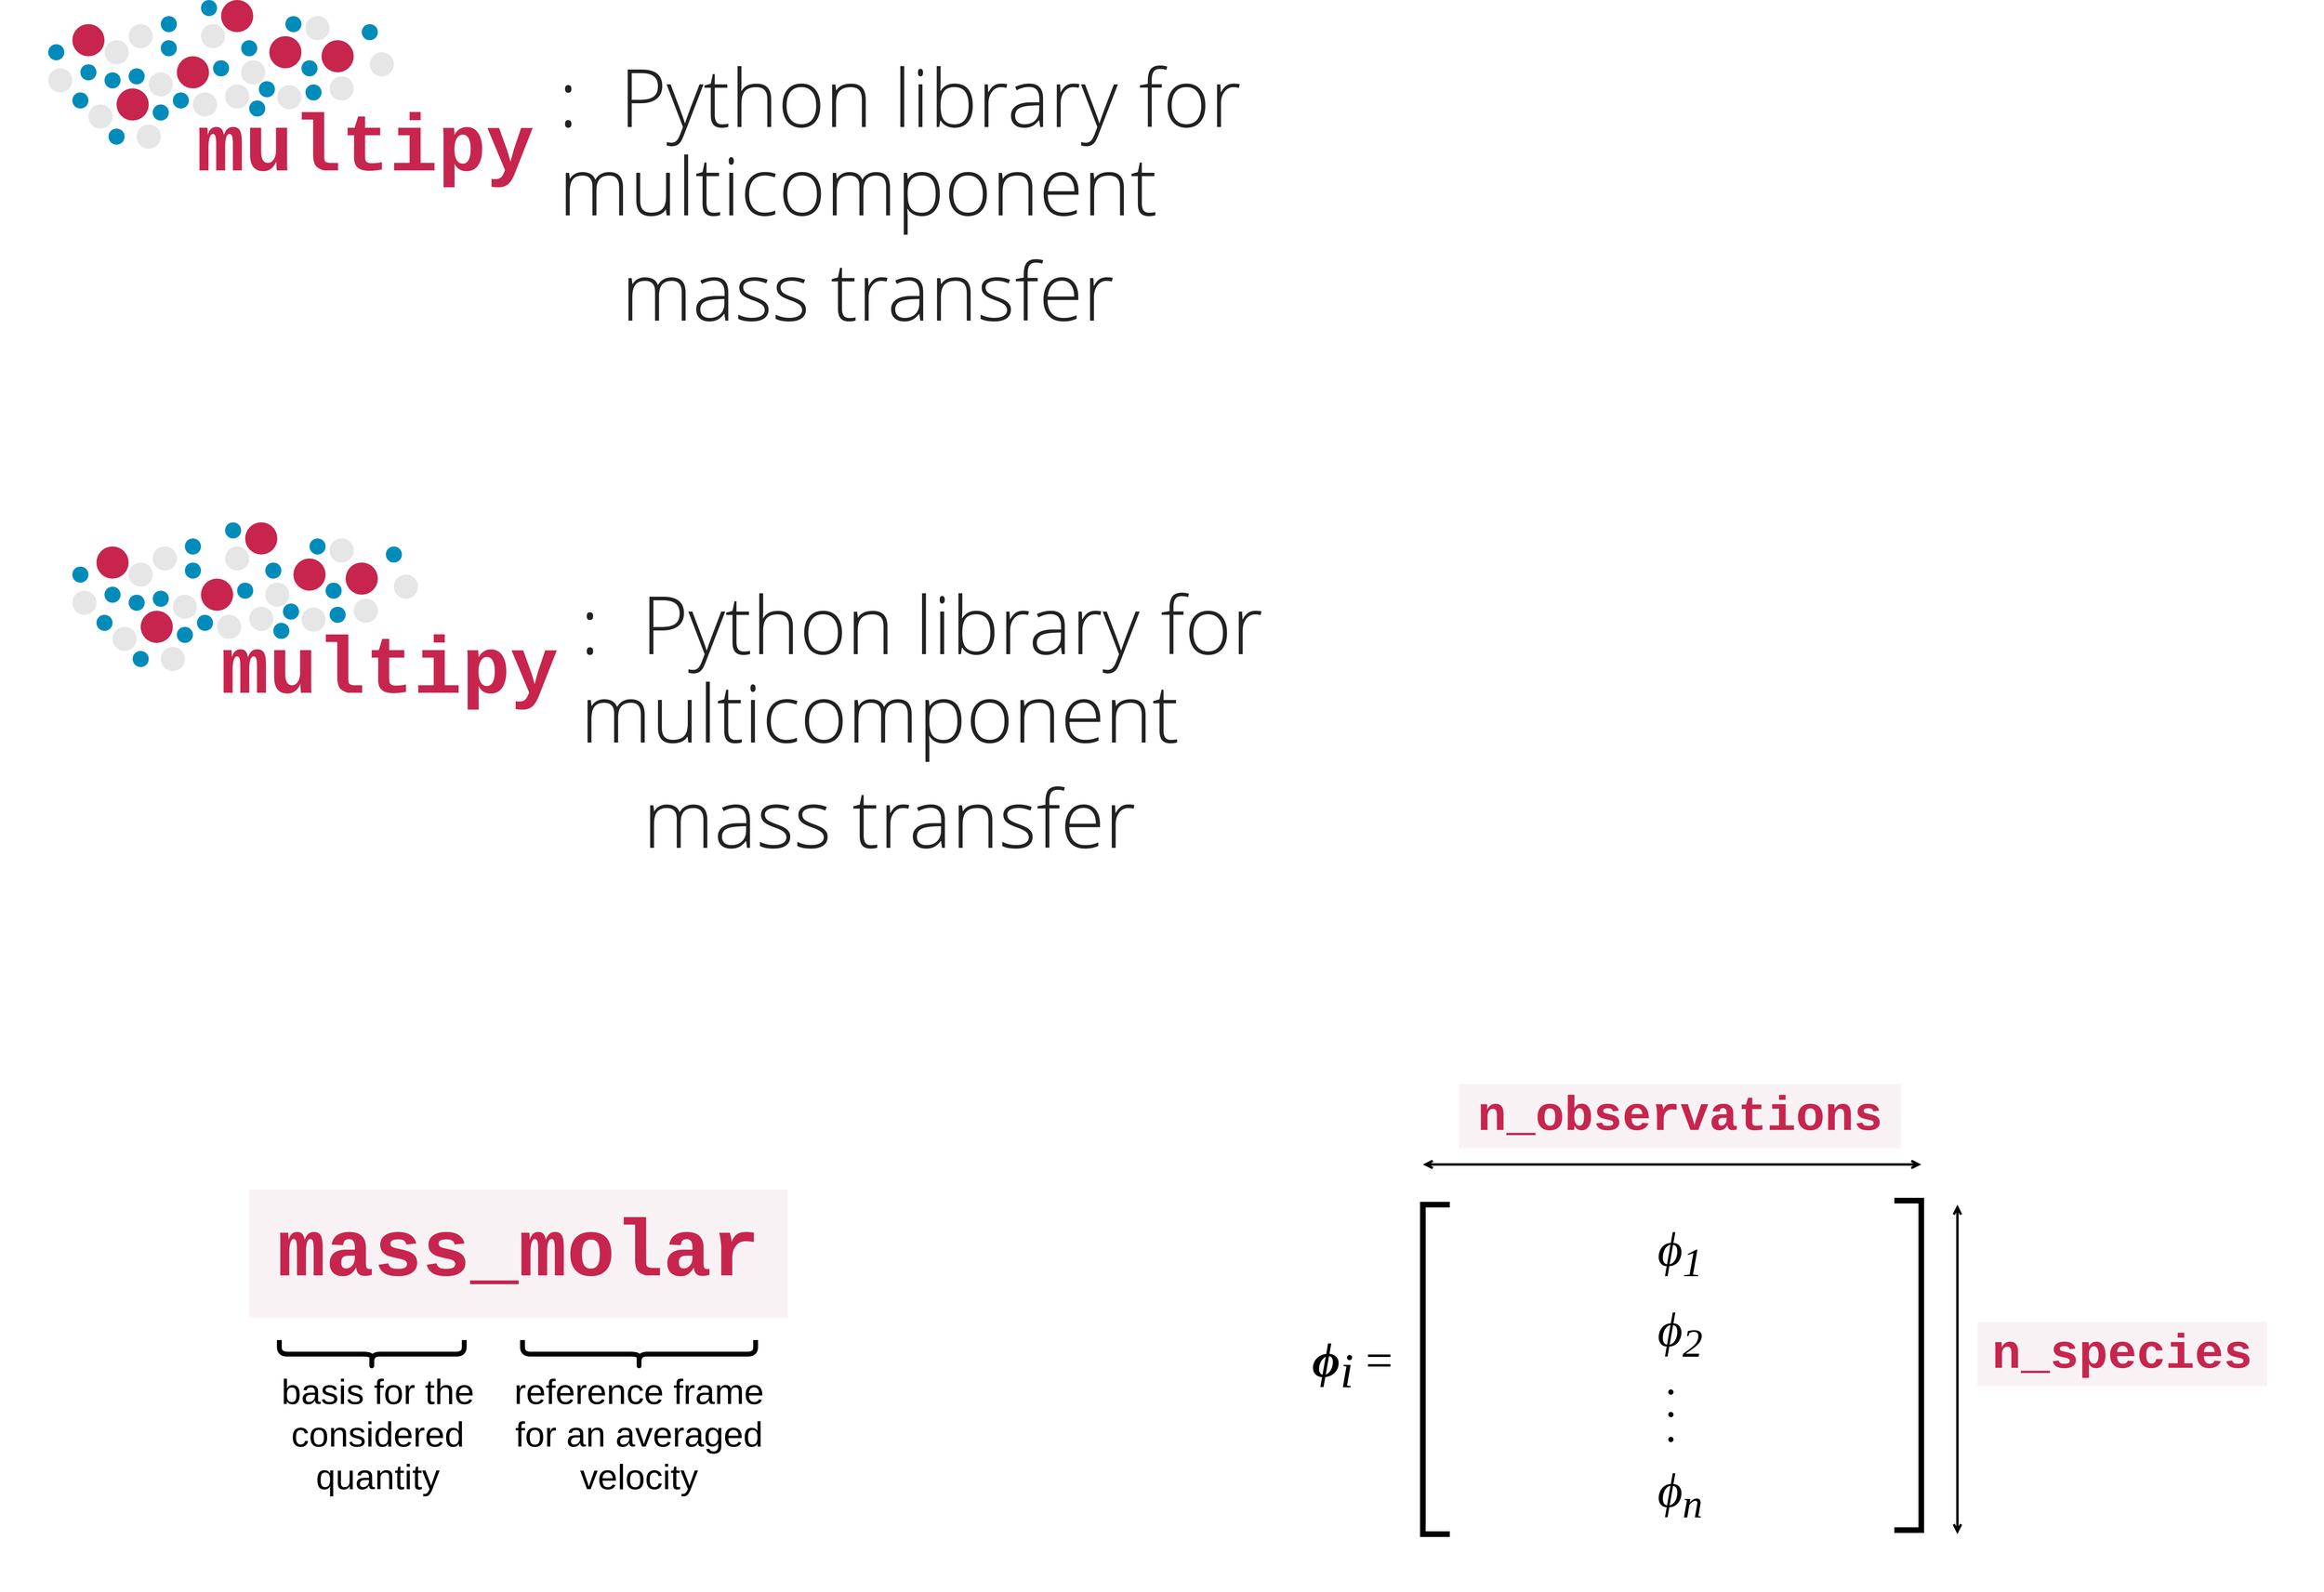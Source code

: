 <mxfile version="14.7.3" type="device"><diagram id="fFmjb202STrIa415jhgO" name="Page-1"><mxGraphModel dx="6307" dy="3760" grid="1" gridSize="10" guides="1" tooltips="1" connect="1" arrows="1" fold="1" page="1" pageScale="1" pageWidth="850" pageHeight="1100" math="0" shadow="0"><root><mxCell id="0"/><mxCell id="1" parent="0"/><mxCell id="UUIdZPUuMGKKGSSPzo1q-14" value="" style="rounded=1;whiteSpace=wrap;html=1;strokeWidth=6;strokeColor=none;fillColor=none;" vertex="1" parent="1"><mxGeometry x="1490" y="1420" width="1540" height="670" as="geometry"/></mxCell><mxCell id="FX7EIJe1EbmxY8CqxT_7-7" value="" style="rounded=1;whiteSpace=wrap;html=1;strokeWidth=6;strokeColor=none;fillColor=none;" parent="1" vertex="1"><mxGeometry x="385" y="1531" width="805" height="510" as="geometry"/></mxCell><mxCell id="MKnbxdQVRkj6CVjK7UuE-82" value="" style="rounded=1;whiteSpace=wrap;html=1;fillColor=none;strokeColor=none;" parent="1" vertex="1"><mxGeometry x="140" y="630" width="2270" height="570" as="geometry"/></mxCell><mxCell id="MKnbxdQVRkj6CVjK7UuE-1" value="&lt;font color=&quot;#c7254e&quot; face=&quot;Courier New&quot; size=&quot;1&quot;&gt;&lt;b style=&quot;font-size: 100px&quot;&gt;multipy&lt;/b&gt;&lt;/font&gt;" style="text;html=1;strokeColor=none;fillColor=none;align=center;verticalAlign=middle;whiteSpace=wrap;rounded=0;" parent="1" vertex="1"><mxGeometry x="407" y="252" width="375" height="85" as="geometry"/></mxCell><mxCell id="MKnbxdQVRkj6CVjK7UuE-2" value="" style="ellipse;whiteSpace=wrap;html=1;aspect=fixed;strokeColor=none;fillColor=#C7254E;" parent="1" vertex="1"><mxGeometry x="475" y="155" width="40" height="40" as="geometry"/></mxCell><mxCell id="MKnbxdQVRkj6CVjK7UuE-3" value="" style="ellipse;whiteSpace=wrap;html=1;aspect=fixed;strokeColor=none;fillColor=#C7254E;" parent="1" vertex="1"><mxGeometry x="285" y="220" width="40" height="40" as="geometry"/></mxCell><mxCell id="MKnbxdQVRkj6CVjK7UuE-4" value="" style="ellipse;whiteSpace=wrap;html=1;aspect=fixed;strokeColor=none;fillColor=#C7254E;" parent="1" vertex="1"><mxGeometry x="360" y="180" width="40" height="40" as="geometry"/></mxCell><mxCell id="MKnbxdQVRkj6CVjK7UuE-5" value="" style="ellipse;whiteSpace=wrap;html=1;aspect=fixed;strokeColor=none;fillColor=#C7254E;" parent="1" vertex="1"><mxGeometry x="540" y="160" width="40" height="40" as="geometry"/></mxCell><mxCell id="MKnbxdQVRkj6CVjK7UuE-6" value="" style="ellipse;whiteSpace=wrap;html=1;aspect=fixed;strokeColor=none;fillColor=#C7254E;" parent="1" vertex="1"><mxGeometry x="230" y="140" width="40" height="40" as="geometry"/></mxCell><mxCell id="MKnbxdQVRkj6CVjK7UuE-7" value="" style="ellipse;whiteSpace=wrap;html=1;aspect=fixed;strokeColor=none;fillColor=#008CBA;" parent="1" vertex="1"><mxGeometry x="520" y="215" width="20" height="20" as="geometry"/></mxCell><mxCell id="MKnbxdQVRkj6CVjK7UuE-8" value="" style="ellipse;whiteSpace=wrap;html=1;aspect=fixed;strokeColor=none;fillColor=#008CBA;" parent="1" vertex="1"><mxGeometry x="330" y="240" width="20" height="20" as="geometry"/></mxCell><mxCell id="MKnbxdQVRkj6CVjK7UuE-9" value="" style="ellipse;whiteSpace=wrap;html=1;aspect=fixed;strokeColor=none;fillColor=#008CBA;" parent="1" vertex="1"><mxGeometry x="340" y="160" width="20" height="20" as="geometry"/></mxCell><mxCell id="MKnbxdQVRkj6CVjK7UuE-10" value="" style="ellipse;whiteSpace=wrap;html=1;aspect=fixed;strokeColor=none;fillColor=#008CBA;" parent="1" vertex="1"><mxGeometry x="300" y="195" width="20" height="20" as="geometry"/></mxCell><mxCell id="MKnbxdQVRkj6CVjK7UuE-11" value="" style="ellipse;whiteSpace=wrap;html=1;aspect=fixed;strokeColor=none;fillColor=#008CBA;" parent="1" vertex="1"><mxGeometry x="270" y="200" width="20" height="20" as="geometry"/></mxCell><mxCell id="MKnbxdQVRkj6CVjK7UuE-12" value="" style="ellipse;whiteSpace=wrap;html=1;aspect=fixed;strokeColor=none;fillColor=#E6E6E6;" parent="1" vertex="1"><mxGeometry x="380" y="225" width="30" height="30" as="geometry"/></mxCell><mxCell id="MKnbxdQVRkj6CVjK7UuE-13" value="" style="ellipse;whiteSpace=wrap;html=1;aspect=fixed;strokeColor=none;fillColor=#E6E6E6;" parent="1" vertex="1"><mxGeometry x="420" y="215" width="30" height="30" as="geometry"/></mxCell><mxCell id="MKnbxdQVRkj6CVjK7UuE-14" value="" style="ellipse;whiteSpace=wrap;html=1;aspect=fixed;strokeColor=none;fillColor=#E6E6E6;" parent="1" vertex="1"><mxGeometry x="520" y="130" width="30" height="30" as="geometry"/></mxCell><mxCell id="MKnbxdQVRkj6CVjK7UuE-15" value="" style="ellipse;whiteSpace=wrap;html=1;aspect=fixed;strokeColor=none;fillColor=#E6E6E6;" parent="1" vertex="1"><mxGeometry x="270" y="160" width="30" height="30" as="geometry"/></mxCell><mxCell id="MKnbxdQVRkj6CVjK7UuE-16" value="" style="ellipse;whiteSpace=wrap;html=1;aspect=fixed;strokeColor=none;fillColor=#008CBA;" parent="1" vertex="1"><mxGeometry x="462" y="211" width="20" height="20" as="geometry"/></mxCell><mxCell id="MKnbxdQVRkj6CVjK7UuE-17" value="" style="ellipse;whiteSpace=wrap;html=1;aspect=fixed;strokeColor=none;fillColor=#008CBA;" parent="1" vertex="1"><mxGeometry x="405" y="185" width="20" height="20" as="geometry"/></mxCell><mxCell id="MKnbxdQVRkj6CVjK7UuE-18" value="" style="ellipse;whiteSpace=wrap;html=1;aspect=fixed;strokeColor=none;fillColor=#008CBA;" parent="1" vertex="1"><mxGeometry x="240" y="190" width="20" height="20" as="geometry"/></mxCell><mxCell id="MKnbxdQVRkj6CVjK7UuE-19" value="" style="ellipse;whiteSpace=wrap;html=1;aspect=fixed;strokeColor=none;fillColor=#E6E6E6;" parent="1" vertex="1"><mxGeometry x="390" y="140" width="30" height="30" as="geometry"/></mxCell><mxCell id="MKnbxdQVRkj6CVjK7UuE-20" value="" style="ellipse;whiteSpace=wrap;html=1;aspect=fixed;strokeColor=none;fillColor=#E6E6E6;" parent="1" vertex="1"><mxGeometry x="300" y="140" width="30" height="30" as="geometry"/></mxCell><mxCell id="MKnbxdQVRkj6CVjK7UuE-21" value="" style="ellipse;whiteSpace=wrap;html=1;aspect=fixed;strokeColor=none;fillColor=#008CBA;" parent="1" vertex="1"><mxGeometry x="200" y="165" width="20" height="20" as="geometry"/></mxCell><mxCell id="MKnbxdQVRkj6CVjK7UuE-22" value="" style="ellipse;whiteSpace=wrap;html=1;aspect=fixed;strokeColor=none;fillColor=#008CBA;" parent="1" vertex="1"><mxGeometry x="590" y="140" width="20" height="20" as="geometry"/></mxCell><mxCell id="MKnbxdQVRkj6CVjK7UuE-23" value="" style="ellipse;whiteSpace=wrap;html=1;aspect=fixed;strokeColor=none;fillColor=#008CBA;" parent="1" vertex="1"><mxGeometry x="275" y="270" width="20" height="20" as="geometry"/></mxCell><mxCell id="MKnbxdQVRkj6CVjK7UuE-24" value="" style="ellipse;whiteSpace=wrap;html=1;aspect=fixed;strokeColor=none;fillColor=#008CBA;" parent="1" vertex="1"><mxGeometry x="230" y="225" width="20" height="20" as="geometry"/></mxCell><mxCell id="MKnbxdQVRkj6CVjK7UuE-25" value="" style="ellipse;whiteSpace=wrap;html=1;aspect=fixed;strokeColor=none;fillColor=#008CBA;" parent="1" vertex="1"><mxGeometry x="495" y="130" width="20" height="20" as="geometry"/></mxCell><mxCell id="MKnbxdQVRkj6CVjK7UuE-26" value="" style="ellipse;whiteSpace=wrap;html=1;aspect=fixed;strokeColor=none;fillColor=#008CBA;" parent="1" vertex="1"><mxGeometry x="340" y="130" width="20" height="20" as="geometry"/></mxCell><mxCell id="MKnbxdQVRkj6CVjK7UuE-27" value="" style="ellipse;whiteSpace=wrap;html=1;aspect=fixed;strokeColor=none;fillColor=#E6E6E6;" parent="1" vertex="1"><mxGeometry x="310" y="265" width="30" height="30" as="geometry"/></mxCell><mxCell id="MKnbxdQVRkj6CVjK7UuE-28" value="" style="ellipse;whiteSpace=wrap;html=1;aspect=fixed;strokeColor=none;fillColor=#E6E6E6;" parent="1" vertex="1"><mxGeometry x="200" y="195" width="30" height="30" as="geometry"/></mxCell><mxCell id="MKnbxdQVRkj6CVjK7UuE-29" value="" style="ellipse;whiteSpace=wrap;html=1;aspect=fixed;strokeColor=none;fillColor=#C7254E;" parent="1" vertex="1"><mxGeometry x="415" y="110" width="40" height="40" as="geometry"/></mxCell><mxCell id="MKnbxdQVRkj6CVjK7UuE-30" value="" style="ellipse;whiteSpace=wrap;html=1;aspect=fixed;strokeColor=none;fillColor=#E6E6E6;" parent="1" vertex="1"><mxGeometry x="325" y="200" width="30" height="30" as="geometry"/></mxCell><mxCell id="MKnbxdQVRkj6CVjK7UuE-31" value="" style="ellipse;whiteSpace=wrap;html=1;aspect=fixed;strokeColor=none;fillColor=#008CBA;" parent="1" vertex="1"><mxGeometry x="440" y="160" width="20" height="20" as="geometry"/></mxCell><mxCell id="MKnbxdQVRkj6CVjK7UuE-32" value="" style="ellipse;whiteSpace=wrap;html=1;aspect=fixed;strokeColor=none;fillColor=#E6E6E6;" parent="1" vertex="1"><mxGeometry x="485" y="216" width="30" height="30" as="geometry"/></mxCell><mxCell id="MKnbxdQVRkj6CVjK7UuE-33" value="" style="ellipse;whiteSpace=wrap;html=1;aspect=fixed;strokeColor=none;fillColor=#008CBA;" parent="1" vertex="1"><mxGeometry x="390" y="110" width="20" height="20" as="geometry"/></mxCell><mxCell id="MKnbxdQVRkj6CVjK7UuE-34" value="" style="ellipse;whiteSpace=wrap;html=1;aspect=fixed;strokeColor=none;fillColor=#E6E6E6;" parent="1" vertex="1"><mxGeometry x="550" y="205" width="30" height="30" as="geometry"/></mxCell><mxCell id="MKnbxdQVRkj6CVjK7UuE-35" value="" style="ellipse;whiteSpace=wrap;html=1;aspect=fixed;strokeColor=none;fillColor=#008CBA;" parent="1" vertex="1"><mxGeometry x="515" y="185" width="20" height="20" as="geometry"/></mxCell><mxCell id="MKnbxdQVRkj6CVjK7UuE-36" value="" style="ellipse;whiteSpace=wrap;html=1;aspect=fixed;strokeColor=none;fillColor=#008CBA;" parent="1" vertex="1"><mxGeometry x="450" y="235" width="20" height="20" as="geometry"/></mxCell><mxCell id="MKnbxdQVRkj6CVjK7UuE-37" value="" style="ellipse;whiteSpace=wrap;html=1;aspect=fixed;strokeColor=none;fillColor=#008CBA;" parent="1" vertex="1"><mxGeometry x="355" y="225" width="20" height="20" as="geometry"/></mxCell><mxCell id="MKnbxdQVRkj6CVjK7UuE-38" value="" style="ellipse;whiteSpace=wrap;html=1;aspect=fixed;strokeColor=none;fillColor=#E6E6E6;" parent="1" vertex="1"><mxGeometry x="440" y="185" width="30" height="30" as="geometry"/></mxCell><mxCell id="MKnbxdQVRkj6CVjK7UuE-39" value="" style="ellipse;whiteSpace=wrap;html=1;aspect=fixed;strokeColor=none;fillColor=#E6E6E6;" parent="1" vertex="1"><mxGeometry x="600" y="175" width="30" height="30" as="geometry"/></mxCell><mxCell id="MKnbxdQVRkj6CVjK7UuE-40" value="&lt;h1 style=&quot;box-sizing: border-box ; margin: 21px 0px 10.5px ; font-family: &amp;#34;open sans&amp;#34; , &amp;#34;helvetica neue&amp;#34; , &amp;#34;helvetica&amp;#34; , &amp;#34;arial&amp;#34; , sans-serif ; font-weight: 300 ; line-height: 1.1 ; color: rgb(34 , 34 , 34) ; background-color: rgb(255 , 255 , 255)&quot;&gt;&lt;font style=&quot;font-size: 100px&quot;&gt;:&amp;nbsp; Python library for multicomponent&lt;/font&gt;&lt;/h1&gt;&lt;h1 style=&quot;box-sizing: border-box ; margin: 21px 0px 10.5px ; font-family: &amp;#34;open sans&amp;#34; , &amp;#34;helvetica neue&amp;#34; , &amp;#34;helvetica&amp;#34; , &amp;#34;arial&amp;#34; , sans-serif ; font-weight: 300 ; line-height: 1.1 ; color: rgb(34 , 34 , 34) ; background-color: rgb(255 , 255 , 255)&quot;&gt;&lt;font style=&quot;font-size: 100px&quot;&gt;&amp;nbsp; &amp;nbsp;mass transfer&lt;/font&gt;&lt;/h1&gt;" style="text;html=1;strokeColor=none;align=left;verticalAlign=middle;whiteSpace=wrap;rounded=0;" parent="1" vertex="1"><mxGeometry x="833" y="234" width="1510" height="220" as="geometry"/></mxCell><mxCell id="MKnbxdQVRkj6CVjK7UuE-41" value="" style="ellipse;whiteSpace=wrap;html=1;aspect=fixed;strokeColor=none;fillColor=#E6E6E6;" parent="1" vertex="1"><mxGeometry x="250" y="240" width="30" height="30" as="geometry"/></mxCell><mxCell id="MKnbxdQVRkj6CVjK7UuE-42" value="&lt;font color=&quot;#c7254e&quot; face=&quot;Courier New&quot; size=&quot;1&quot;&gt;&lt;b style=&quot;font-size: 100px&quot;&gt;multipy&lt;/b&gt;&lt;/font&gt;" style="text;html=1;strokeColor=none;fillColor=none;align=center;verticalAlign=middle;whiteSpace=wrap;rounded=0;" parent="1" vertex="1"><mxGeometry x="437" y="902" width="375" height="85" as="geometry"/></mxCell><mxCell id="MKnbxdQVRkj6CVjK7UuE-43" value="" style="ellipse;whiteSpace=wrap;html=1;aspect=fixed;strokeColor=none;fillColor=#C7254E;" parent="1" vertex="1"><mxGeometry x="505" y="805" width="40" height="40" as="geometry"/></mxCell><mxCell id="MKnbxdQVRkj6CVjK7UuE-44" value="" style="ellipse;whiteSpace=wrap;html=1;aspect=fixed;strokeColor=none;fillColor=#C7254E;" parent="1" vertex="1"><mxGeometry x="315" y="870" width="40" height="40" as="geometry"/></mxCell><mxCell id="MKnbxdQVRkj6CVjK7UuE-45" value="" style="ellipse;whiteSpace=wrap;html=1;aspect=fixed;strokeColor=none;fillColor=#C7254E;" parent="1" vertex="1"><mxGeometry x="390" y="830" width="40" height="40" as="geometry"/></mxCell><mxCell id="MKnbxdQVRkj6CVjK7UuE-46" value="" style="ellipse;whiteSpace=wrap;html=1;aspect=fixed;strokeColor=none;fillColor=#C7254E;" parent="1" vertex="1"><mxGeometry x="570" y="810" width="40" height="40" as="geometry"/></mxCell><mxCell id="MKnbxdQVRkj6CVjK7UuE-47" value="" style="ellipse;whiteSpace=wrap;html=1;aspect=fixed;strokeColor=none;fillColor=#C7254E;" parent="1" vertex="1"><mxGeometry x="260" y="790" width="40" height="40" as="geometry"/></mxCell><mxCell id="MKnbxdQVRkj6CVjK7UuE-48" value="" style="ellipse;whiteSpace=wrap;html=1;aspect=fixed;strokeColor=none;fillColor=#008CBA;" parent="1" vertex="1"><mxGeometry x="550" y="865" width="20" height="20" as="geometry"/></mxCell><mxCell id="MKnbxdQVRkj6CVjK7UuE-49" value="" style="ellipse;whiteSpace=wrap;html=1;aspect=fixed;strokeColor=none;fillColor=#008CBA;" parent="1" vertex="1"><mxGeometry x="360" y="890" width="20" height="20" as="geometry"/></mxCell><mxCell id="MKnbxdQVRkj6CVjK7UuE-50" value="" style="ellipse;whiteSpace=wrap;html=1;aspect=fixed;strokeColor=none;fillColor=#008CBA;" parent="1" vertex="1"><mxGeometry x="370" y="810" width="20" height="20" as="geometry"/></mxCell><mxCell id="MKnbxdQVRkj6CVjK7UuE-51" value="" style="ellipse;whiteSpace=wrap;html=1;aspect=fixed;strokeColor=none;fillColor=#008CBA;" parent="1" vertex="1"><mxGeometry x="330" y="845" width="20" height="20" as="geometry"/></mxCell><mxCell id="MKnbxdQVRkj6CVjK7UuE-52" value="" style="ellipse;whiteSpace=wrap;html=1;aspect=fixed;strokeColor=none;fillColor=#008CBA;" parent="1" vertex="1"><mxGeometry x="300" y="850" width="20" height="20" as="geometry"/></mxCell><mxCell id="MKnbxdQVRkj6CVjK7UuE-53" value="" style="ellipse;whiteSpace=wrap;html=1;aspect=fixed;strokeColor=none;fillColor=#E6E6E6;" parent="1" vertex="1"><mxGeometry x="410" y="875" width="30" height="30" as="geometry"/></mxCell><mxCell id="MKnbxdQVRkj6CVjK7UuE-54" value="" style="ellipse;whiteSpace=wrap;html=1;aspect=fixed;strokeColor=none;fillColor=#E6E6E6;" parent="1" vertex="1"><mxGeometry x="450" y="865" width="30" height="30" as="geometry"/></mxCell><mxCell id="MKnbxdQVRkj6CVjK7UuE-55" value="" style="ellipse;whiteSpace=wrap;html=1;aspect=fixed;strokeColor=none;fillColor=#E6E6E6;" parent="1" vertex="1"><mxGeometry x="550" y="780" width="30" height="30" as="geometry"/></mxCell><mxCell id="MKnbxdQVRkj6CVjK7UuE-56" value="" style="ellipse;whiteSpace=wrap;html=1;aspect=fixed;strokeColor=none;fillColor=#E6E6E6;" parent="1" vertex="1"><mxGeometry x="300" y="810" width="30" height="30" as="geometry"/></mxCell><mxCell id="MKnbxdQVRkj6CVjK7UuE-57" value="" style="ellipse;whiteSpace=wrap;html=1;aspect=fixed;strokeColor=none;fillColor=#008CBA;" parent="1" vertex="1"><mxGeometry x="492" y="861" width="20" height="20" as="geometry"/></mxCell><mxCell id="MKnbxdQVRkj6CVjK7UuE-58" value="" style="ellipse;whiteSpace=wrap;html=1;aspect=fixed;strokeColor=none;fillColor=#008CBA;" parent="1" vertex="1"><mxGeometry x="435" y="835" width="20" height="20" as="geometry"/></mxCell><mxCell id="MKnbxdQVRkj6CVjK7UuE-59" value="" style="ellipse;whiteSpace=wrap;html=1;aspect=fixed;strokeColor=none;fillColor=#008CBA;" parent="1" vertex="1"><mxGeometry x="270" y="840" width="20" height="20" as="geometry"/></mxCell><mxCell id="MKnbxdQVRkj6CVjK7UuE-60" value="" style="ellipse;whiteSpace=wrap;html=1;aspect=fixed;strokeColor=none;fillColor=#E6E6E6;" parent="1" vertex="1"><mxGeometry x="420" y="790" width="30" height="30" as="geometry"/></mxCell><mxCell id="MKnbxdQVRkj6CVjK7UuE-61" value="" style="ellipse;whiteSpace=wrap;html=1;aspect=fixed;strokeColor=none;fillColor=#E6E6E6;" parent="1" vertex="1"><mxGeometry x="330" y="790" width="30" height="30" as="geometry"/></mxCell><mxCell id="MKnbxdQVRkj6CVjK7UuE-62" value="" style="ellipse;whiteSpace=wrap;html=1;aspect=fixed;strokeColor=none;fillColor=#008CBA;" parent="1" vertex="1"><mxGeometry x="230" y="815" width="20" height="20" as="geometry"/></mxCell><mxCell id="MKnbxdQVRkj6CVjK7UuE-63" value="" style="ellipse;whiteSpace=wrap;html=1;aspect=fixed;strokeColor=none;fillColor=#008CBA;" parent="1" vertex="1"><mxGeometry x="620" y="790" width="20" height="20" as="geometry"/></mxCell><mxCell id="MKnbxdQVRkj6CVjK7UuE-64" value="" style="ellipse;whiteSpace=wrap;html=1;aspect=fixed;strokeColor=none;fillColor=#008CBA;" parent="1" vertex="1"><mxGeometry x="305" y="920" width="20" height="20" as="geometry"/></mxCell><mxCell id="MKnbxdQVRkj6CVjK7UuE-65" value="" style="ellipse;whiteSpace=wrap;html=1;aspect=fixed;strokeColor=none;fillColor=#008CBA;" parent="1" vertex="1"><mxGeometry x="260" y="875" width="20" height="20" as="geometry"/></mxCell><mxCell id="MKnbxdQVRkj6CVjK7UuE-66" value="" style="ellipse;whiteSpace=wrap;html=1;aspect=fixed;strokeColor=none;fillColor=#008CBA;" parent="1" vertex="1"><mxGeometry x="525" y="780" width="20" height="20" as="geometry"/></mxCell><mxCell id="MKnbxdQVRkj6CVjK7UuE-67" value="" style="ellipse;whiteSpace=wrap;html=1;aspect=fixed;strokeColor=none;fillColor=#008CBA;" parent="1" vertex="1"><mxGeometry x="370" y="780" width="20" height="20" as="geometry"/></mxCell><mxCell id="MKnbxdQVRkj6CVjK7UuE-68" value="" style="ellipse;whiteSpace=wrap;html=1;aspect=fixed;strokeColor=none;fillColor=#E6E6E6;" parent="1" vertex="1"><mxGeometry x="340" y="915" width="30" height="30" as="geometry"/></mxCell><mxCell id="MKnbxdQVRkj6CVjK7UuE-69" value="" style="ellipse;whiteSpace=wrap;html=1;aspect=fixed;strokeColor=none;fillColor=#E6E6E6;" parent="1" vertex="1"><mxGeometry x="230" y="845" width="30" height="30" as="geometry"/></mxCell><mxCell id="MKnbxdQVRkj6CVjK7UuE-70" value="" style="ellipse;whiteSpace=wrap;html=1;aspect=fixed;strokeColor=none;fillColor=#C7254E;" parent="1" vertex="1"><mxGeometry x="445" y="760" width="40" height="40" as="geometry"/></mxCell><mxCell id="MKnbxdQVRkj6CVjK7UuE-71" value="" style="ellipse;whiteSpace=wrap;html=1;aspect=fixed;strokeColor=none;fillColor=#E6E6E6;" parent="1" vertex="1"><mxGeometry x="355" y="850" width="30" height="30" as="geometry"/></mxCell><mxCell id="MKnbxdQVRkj6CVjK7UuE-72" value="" style="ellipse;whiteSpace=wrap;html=1;aspect=fixed;strokeColor=none;fillColor=#008CBA;" parent="1" vertex="1"><mxGeometry x="470" y="810" width="20" height="20" as="geometry"/></mxCell><mxCell id="MKnbxdQVRkj6CVjK7UuE-73" value="" style="ellipse;whiteSpace=wrap;html=1;aspect=fixed;strokeColor=none;fillColor=#E6E6E6;" parent="1" vertex="1"><mxGeometry x="515" y="866" width="30" height="30" as="geometry"/></mxCell><mxCell id="MKnbxdQVRkj6CVjK7UuE-74" value="" style="ellipse;whiteSpace=wrap;html=1;aspect=fixed;strokeColor=none;fillColor=#008CBA;" parent="1" vertex="1"><mxGeometry x="420" y="760" width="20" height="20" as="geometry"/></mxCell><mxCell id="MKnbxdQVRkj6CVjK7UuE-75" value="" style="ellipse;whiteSpace=wrap;html=1;aspect=fixed;strokeColor=none;fillColor=#E6E6E6;" parent="1" vertex="1"><mxGeometry x="580" y="855" width="30" height="30" as="geometry"/></mxCell><mxCell id="MKnbxdQVRkj6CVjK7UuE-76" value="" style="ellipse;whiteSpace=wrap;html=1;aspect=fixed;strokeColor=none;fillColor=#008CBA;" parent="1" vertex="1"><mxGeometry x="545" y="835" width="20" height="20" as="geometry"/></mxCell><mxCell id="MKnbxdQVRkj6CVjK7UuE-77" value="" style="ellipse;whiteSpace=wrap;html=1;aspect=fixed;strokeColor=none;fillColor=#008CBA;" parent="1" vertex="1"><mxGeometry x="480" y="885" width="20" height="20" as="geometry"/></mxCell><mxCell id="MKnbxdQVRkj6CVjK7UuE-78" value="" style="ellipse;whiteSpace=wrap;html=1;aspect=fixed;strokeColor=none;fillColor=#008CBA;" parent="1" vertex="1"><mxGeometry x="385" y="875" width="20" height="20" as="geometry"/></mxCell><mxCell id="MKnbxdQVRkj6CVjK7UuE-79" value="" style="ellipse;whiteSpace=wrap;html=1;aspect=fixed;strokeColor=none;fillColor=#E6E6E6;" parent="1" vertex="1"><mxGeometry x="470" y="835" width="30" height="30" as="geometry"/></mxCell><mxCell id="MKnbxdQVRkj6CVjK7UuE-80" value="" style="ellipse;whiteSpace=wrap;html=1;aspect=fixed;strokeColor=none;fillColor=#E6E6E6;" parent="1" vertex="1"><mxGeometry x="630" y="825" width="30" height="30" as="geometry"/></mxCell><mxCell id="MKnbxdQVRkj6CVjK7UuE-81" value="" style="ellipse;whiteSpace=wrap;html=1;aspect=fixed;strokeColor=none;fillColor=#E6E6E6;" parent="1" vertex="1"><mxGeometry x="280" y="890" width="30" height="30" as="geometry"/></mxCell><mxCell id="MKnbxdQVRkj6CVjK7UuE-83" value="&lt;h1 style=&quot;box-sizing: border-box ; margin: 21px 0px 10.5px ; font-family: &amp;#34;open sans&amp;#34; , &amp;#34;helvetica neue&amp;#34; , &amp;#34;helvetica&amp;#34; , &amp;#34;arial&amp;#34; , sans-serif ; font-weight: 300 ; line-height: 1.1 ; color: rgb(34 , 34 , 34) ; background-color: rgb(255 , 255 , 255)&quot;&gt;&lt;font style=&quot;font-size: 100px&quot;&gt;:&amp;nbsp; Python library for multicomponent&lt;/font&gt;&lt;/h1&gt;&lt;h1 style=&quot;box-sizing: border-box ; margin: 21px 0px 10.5px ; font-family: &amp;#34;open sans&amp;#34; , &amp;#34;helvetica neue&amp;#34; , &amp;#34;helvetica&amp;#34; , &amp;#34;arial&amp;#34; , sans-serif ; font-weight: 300 ; line-height: 1.1 ; color: rgb(34 , 34 , 34) ; background-color: rgb(255 , 255 , 255)&quot;&gt;&lt;font style=&quot;font-size: 100px&quot;&gt;&amp;nbsp; &amp;nbsp;mass transfer&lt;/font&gt;&lt;/h1&gt;" style="text;html=1;strokeColor=none;align=left;verticalAlign=middle;whiteSpace=wrap;rounded=0;" parent="1" vertex="1"><mxGeometry x="860" y="890" width="1510" height="220" as="geometry"/></mxCell><mxCell id="FX7EIJe1EbmxY8CqxT_7-1" value="&lt;font color=&quot;#c7254e&quot; face=&quot;Courier New&quot; size=&quot;1&quot;&gt;&lt;b style=&quot;font-size: 100px&quot;&gt;mass_molar&lt;/b&gt;&lt;/font&gt;" style="text;html=1;align=center;verticalAlign=middle;whiteSpace=wrap;rounded=0;fontColor=#333333;fillColor=#F9F2F4;" parent="1" vertex="1"><mxGeometry x="450" y="1590" width="670" height="160" as="geometry"/></mxCell><mxCell id="FX7EIJe1EbmxY8CqxT_7-2" value="" style="shape=curlyBracket;whiteSpace=wrap;html=1;rounded=1;flipH=1;fillColor=#F5F5F5;rotation=90;strokeWidth=6;" parent="1" vertex="1"><mxGeometry x="917.5" y="1650" width="35" height="290" as="geometry"/></mxCell><mxCell id="FX7EIJe1EbmxY8CqxT_7-3" value="" style="shape=curlyBracket;whiteSpace=wrap;html=1;rounded=1;flipH=1;fillColor=#F5F5F5;rotation=90;strokeWidth=6;" parent="1" vertex="1"><mxGeometry x="585" y="1680" width="35" height="230" as="geometry"/></mxCell><mxCell id="FX7EIJe1EbmxY8CqxT_7-4" value="&lt;font style=&quot;font-size: 44px&quot;&gt;reference frame for an averaged velocity&lt;/font&gt;" style="text;html=1;strokeColor=none;fillColor=none;align=center;verticalAlign=middle;whiteSpace=wrap;rounded=0;" parent="1" vertex="1"><mxGeometry x="765" y="1810" width="340" height="170" as="geometry"/></mxCell><mxCell id="FX7EIJe1EbmxY8CqxT_7-6" value="&lt;font style=&quot;font-size: 44px&quot;&gt;basis for the considered quantity&lt;/font&gt;" style="text;html=1;strokeColor=none;fillColor=none;align=center;verticalAlign=middle;whiteSpace=wrap;rounded=0;" parent="1" vertex="1"><mxGeometry x="475" y="1810" width="270" height="170" as="geometry"/></mxCell><mxCell id="UUIdZPUuMGKKGSSPzo1q-1" value="&lt;font face=&quot;Charter&quot; size=&quot;1&quot;&gt;&lt;i style=&quot;font-size: 60px&quot;&gt;ϕ&lt;sub&gt;1&lt;/sub&gt;&lt;/i&gt;&lt;/font&gt;" style="text;html=1;strokeColor=none;fillColor=none;align=center;verticalAlign=middle;whiteSpace=wrap;rounded=0;" vertex="1" parent="1"><mxGeometry x="2170" y="1639" width="120" height="60" as="geometry"/></mxCell><mxCell id="UUIdZPUuMGKKGSSPzo1q-2" value="" style="shape=partialRectangle;whiteSpace=wrap;html=1;bottom=1;right=1;left=1;top=0;fillColor=none;routingCenterX=-0.5;rotation=90;strokeWidth=7;" vertex="1" parent="1"><mxGeometry x="1720" y="1799" width="410" height="30" as="geometry"/></mxCell><mxCell id="UUIdZPUuMGKKGSSPzo1q-3" value="&lt;font face=&quot;Charter&quot; size=&quot;1&quot;&gt;&lt;i style=&quot;font-weight: bold ; font-size: 60px&quot;&gt;ϕ&lt;/i&gt;&lt;span style=&quot;font-size: 60px&quot;&gt;&lt;i style=&quot;vertical-align: sub&quot;&gt;i&lt;/i&gt; =&lt;i style=&quot;vertical-align: sub&quot;&gt;&amp;nbsp;&lt;/i&gt;&lt;/span&gt;&lt;/font&gt;" style="text;html=1;strokeColor=none;fillColor=none;align=center;verticalAlign=middle;whiteSpace=wrap;rounded=0;" vertex="1" parent="1"><mxGeometry x="1750" y="1779" width="160" height="60" as="geometry"/></mxCell><mxCell id="UUIdZPUuMGKKGSSPzo1q-4" value="&lt;font face=&quot;Charter&quot; size=&quot;1&quot;&gt;&lt;i style=&quot;font-size: 60px&quot;&gt;ϕ&lt;sub&gt;2&lt;/sub&gt;&lt;/i&gt;&lt;/font&gt;" style="text;html=1;strokeColor=none;fillColor=none;align=center;verticalAlign=middle;whiteSpace=wrap;rounded=0;" vertex="1" parent="1"><mxGeometry x="2170" y="1739" width="120" height="60" as="geometry"/></mxCell><mxCell id="UUIdZPUuMGKKGSSPzo1q-5" value="&lt;font face=&quot;Charter&quot; size=&quot;1&quot;&gt;&lt;i style=&quot;font-size: 60px&quot;&gt;ϕ&lt;sub&gt;n&lt;/sub&gt;&lt;/i&gt;&lt;/font&gt;" style="text;html=1;strokeColor=none;fillColor=none;align=center;verticalAlign=middle;whiteSpace=wrap;rounded=0;" vertex="1" parent="1"><mxGeometry x="2170" y="1939" width="120" height="60" as="geometry"/></mxCell><mxCell id="UUIdZPUuMGKKGSSPzo1q-6" value="" style="shape=partialRectangle;whiteSpace=wrap;html=1;bottom=1;right=1;left=1;top=0;fillColor=none;routingCenterX=-0.5;rotation=-90;strokeWidth=7;" vertex="1" parent="1"><mxGeometry x="2310" y="1794" width="410" height="30" as="geometry"/></mxCell><mxCell id="UUIdZPUuMGKKGSSPzo1q-7" value="&lt;font face=&quot;Georgia&quot;&gt;&lt;span style=&quot;font-size: 40px&quot;&gt;&lt;b&gt;&lt;i&gt;.&lt;/i&gt;&lt;/b&gt;&lt;/span&gt;&lt;/font&gt;" style="text;html=1;strokeColor=none;fillColor=none;align=center;verticalAlign=middle;whiteSpace=wrap;rounded=0;" vertex="1" parent="1"><mxGeometry x="2170" y="1801" width="100" height="60" as="geometry"/></mxCell><mxCell id="UUIdZPUuMGKKGSSPzo1q-8" value="&lt;font face=&quot;Georgia&quot;&gt;&lt;span style=&quot;font-size: 40px&quot;&gt;&lt;b&gt;&lt;i&gt;.&lt;/i&gt;&lt;/b&gt;&lt;/span&gt;&lt;/font&gt;" style="text;html=1;strokeColor=none;fillColor=none;align=center;verticalAlign=middle;whiteSpace=wrap;rounded=0;" vertex="1" parent="1"><mxGeometry x="2170" y="1829" width="100" height="60" as="geometry"/></mxCell><mxCell id="UUIdZPUuMGKKGSSPzo1q-9" value="&lt;font face=&quot;Georgia&quot;&gt;&lt;span style=&quot;font-size: 40px&quot;&gt;&lt;b&gt;&lt;i&gt;.&lt;/i&gt;&lt;/b&gt;&lt;/span&gt;&lt;/font&gt;" style="text;html=1;strokeColor=none;fillColor=none;align=center;verticalAlign=middle;whiteSpace=wrap;rounded=0;" vertex="1" parent="1"><mxGeometry x="2170" y="1860" width="100" height="60" as="geometry"/></mxCell><mxCell id="UUIdZPUuMGKKGSSPzo1q-10" value="" style="endArrow=open;startArrow=open;html=1;strokeWidth=3;startFill=0;endFill=0;" edge="1" parent="1"><mxGeometry width="50" height="50" relative="1" as="geometry"><mxPoint x="1910" y="1559" as="sourcePoint"/><mxPoint x="2530" y="1559" as="targetPoint"/></mxGeometry></mxCell><mxCell id="UUIdZPUuMGKKGSSPzo1q-11" value="&lt;font color=&quot;#c7254e&quot; face=&quot;Courier New&quot; size=&quot;1&quot;&gt;&lt;b style=&quot;font-size: 60px&quot;&gt;n_observations&lt;/b&gt;&lt;/font&gt;" style="text;html=1;align=center;verticalAlign=middle;whiteSpace=wrap;rounded=0;fontColor=#333333;fillColor=#F9F2F4;" vertex="1" parent="1"><mxGeometry x="1955" y="1459" width="550" height="80" as="geometry"/></mxCell><mxCell id="UUIdZPUuMGKKGSSPzo1q-12" value="" style="endArrow=open;startArrow=open;html=1;strokeWidth=3;startFill=0;endFill=0;" edge="1" parent="1"><mxGeometry width="50" height="50" relative="1" as="geometry"><mxPoint x="2575" y="1609" as="sourcePoint"/><mxPoint x="2575" y="2019" as="targetPoint"/></mxGeometry></mxCell><mxCell id="UUIdZPUuMGKKGSSPzo1q-13" value="&lt;font color=&quot;#c7254e&quot; face=&quot;Courier New&quot; size=&quot;1&quot;&gt;&lt;b style=&quot;font-size: 60px&quot;&gt;n_species&lt;/b&gt;&lt;/font&gt;" style="text;html=1;align=center;verticalAlign=middle;whiteSpace=wrap;rounded=0;fontColor=#333333;fillColor=#F9F2F4;" vertex="1" parent="1"><mxGeometry x="2600" y="1755" width="360" height="80" as="geometry"/></mxCell></root></mxGraphModel></diagram></mxfile>